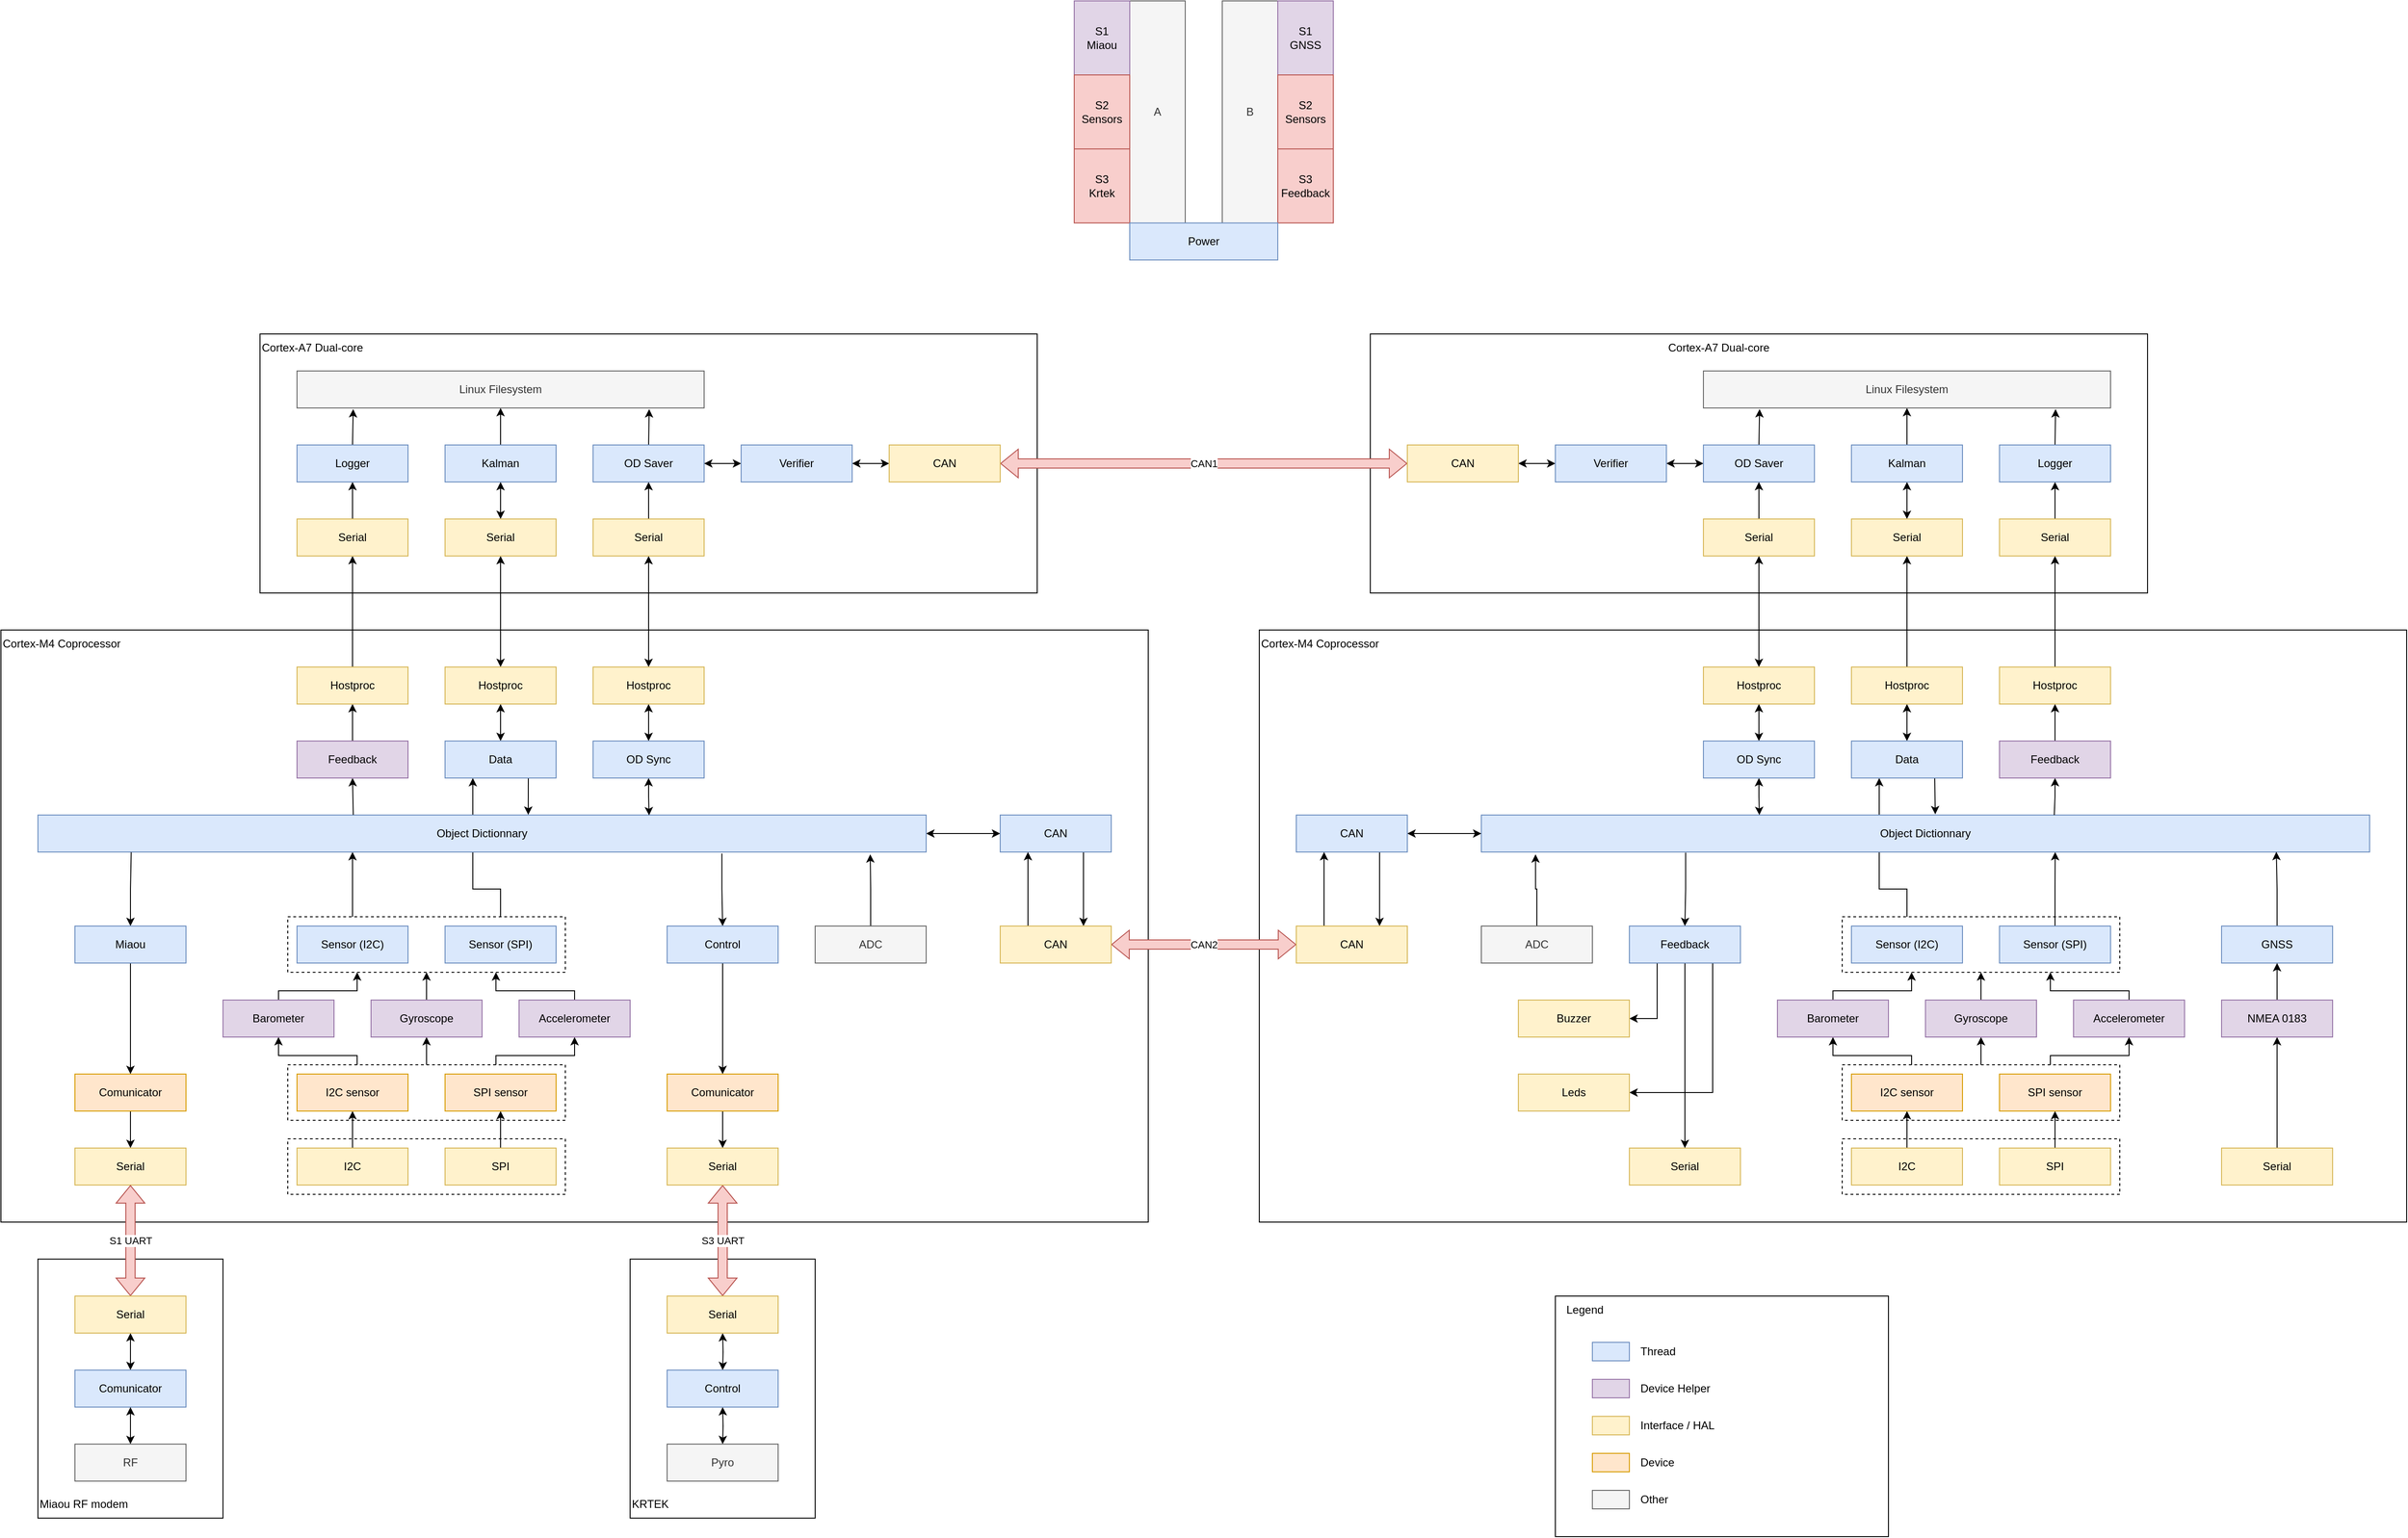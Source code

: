 <mxfile version="20.2.3" type="github">
  <diagram id="oHM9Ts-oEpWvEqwn-NW8" name="Page-1">
    <mxGraphModel dx="2844" dy="2689" grid="1" gridSize="10" guides="1" tooltips="1" connect="1" arrows="1" fold="1" page="1" pageScale="1" pageWidth="1654" pageHeight="1169" math="0" shadow="0">
      <root>
        <mxCell id="0" />
        <mxCell id="1" parent="0" />
        <mxCell id="fYRwV2_t_8ricet78tLy-203" value="" style="rounded=0;whiteSpace=wrap;html=1;fillColor=none;" vertex="1" parent="1">
          <mxGeometry x="1520" y="-320" width="840" height="280" as="geometry" />
        </mxCell>
        <mxCell id="fYRwV2_t_8ricet78tLy-201" value="" style="rounded=0;whiteSpace=wrap;html=1;fillColor=none;" vertex="1" parent="1">
          <mxGeometry x="320" y="-320" width="840" height="280" as="geometry" />
        </mxCell>
        <mxCell id="fYRwV2_t_8ricet78tLy-146" value="" style="rounded=0;whiteSpace=wrap;html=1;fillColor=none;" vertex="1" parent="1">
          <mxGeometry x="1400" width="1240" height="640" as="geometry" />
        </mxCell>
        <mxCell id="fYRwV2_t_8ricet78tLy-215" value="" style="rounded=0;whiteSpace=wrap;html=1;fillColor=none;" vertex="1" parent="1">
          <mxGeometry x="720" y="680" width="200" height="280" as="geometry" />
        </mxCell>
        <mxCell id="fYRwV2_t_8ricet78tLy-209" value="" style="rounded=0;whiteSpace=wrap;html=1;fillColor=none;" vertex="1" parent="1">
          <mxGeometry x="80" y="680" width="200" height="280" as="geometry" />
        </mxCell>
        <mxCell id="fYRwV2_t_8ricet78tLy-210" value="Miaou RF modem" style="text;html=1;strokeColor=none;fillColor=none;align=left;verticalAlign=middle;whiteSpace=wrap;rounded=0;" vertex="1" parent="1">
          <mxGeometry x="80" y="930" width="200" height="30" as="geometry" />
        </mxCell>
        <mxCell id="fYRwV2_t_8ricet78tLy-145" value="" style="rounded=0;whiteSpace=wrap;html=1;fillColor=none;" vertex="1" parent="1">
          <mxGeometry x="40" width="1240" height="640" as="geometry" />
        </mxCell>
        <mxCell id="fYRwV2_t_8ricet78tLy-48" value="" style="edgeStyle=orthogonalEdgeStyle;rounded=0;orthogonalLoop=1;jettySize=auto;html=1;" edge="1" parent="1" source="fYRwV2_t_8ricet78tLy-1">
          <mxGeometry relative="1" as="geometry">
            <mxPoint x="420" y="240" as="targetPoint" />
            <Array as="points">
              <mxPoint x="420" y="240" />
            </Array>
          </mxGeometry>
        </mxCell>
        <mxCell id="fYRwV2_t_8ricet78tLy-47" style="edgeStyle=orthogonalEdgeStyle;rounded=0;orthogonalLoop=1;jettySize=auto;html=1;entryX=0.25;entryY=1;entryDx=0;entryDy=0;exitX=0.5;exitY=0;exitDx=0;exitDy=0;" edge="1" parent="1" source="fYRwV2_t_8ricet78tLy-2" target="fYRwV2_t_8ricet78tLy-43">
          <mxGeometry relative="1" as="geometry">
            <mxPoint x="580" y="270" as="sourcePoint" />
            <Array as="points">
              <mxPoint x="580" y="280" />
              <mxPoint x="550" y="280" />
            </Array>
          </mxGeometry>
        </mxCell>
        <mxCell id="fYRwV2_t_8ricet78tLy-65" style="edgeStyle=orthogonalEdgeStyle;rounded=0;orthogonalLoop=1;jettySize=auto;html=1;exitX=0.25;exitY=0;exitDx=0;exitDy=0;entryX=0.5;entryY=1;entryDx=0;entryDy=0;startArrow=none;startFill=0;endArrow=classic;endFill=1;" edge="1" parent="1" source="fYRwV2_t_8ricet78tLy-12" target="fYRwV2_t_8ricet78tLy-29">
          <mxGeometry relative="1" as="geometry">
            <Array as="points">
              <mxPoint x="425" y="460" />
              <mxPoint x="340" y="460" />
            </Array>
          </mxGeometry>
        </mxCell>
        <mxCell id="fYRwV2_t_8ricet78tLy-66" style="edgeStyle=orthogonalEdgeStyle;rounded=0;orthogonalLoop=1;jettySize=auto;html=1;exitX=0.5;exitY=0;exitDx=0;exitDy=0;entryX=0.5;entryY=1;entryDx=0;entryDy=0;startArrow=none;startFill=0;endArrow=classic;endFill=1;" edge="1" parent="1" source="fYRwV2_t_8ricet78tLy-12" target="fYRwV2_t_8ricet78tLy-30">
          <mxGeometry relative="1" as="geometry" />
        </mxCell>
        <mxCell id="fYRwV2_t_8ricet78tLy-67" style="edgeStyle=orthogonalEdgeStyle;rounded=0;orthogonalLoop=1;jettySize=auto;html=1;exitX=0.75;exitY=0;exitDx=0;exitDy=0;entryX=0.5;entryY=1;entryDx=0;entryDy=0;startArrow=none;startFill=0;endArrow=classic;endFill=1;" edge="1" parent="1" source="fYRwV2_t_8ricet78tLy-12" target="fYRwV2_t_8ricet78tLy-31">
          <mxGeometry relative="1" as="geometry">
            <Array as="points">
              <mxPoint x="575" y="460" />
              <mxPoint x="660" y="460" />
            </Array>
          </mxGeometry>
        </mxCell>
        <mxCell id="fYRwV2_t_8ricet78tLy-12" value="" style="rounded=0;whiteSpace=wrap;html=1;dashed=1;fillColor=none;" vertex="1" parent="1">
          <mxGeometry x="350" y="470" width="300" height="60" as="geometry" />
        </mxCell>
        <mxCell id="fYRwV2_t_8ricet78tLy-13" value="" style="rounded=0;whiteSpace=wrap;html=1;dashed=1;fillColor=none;" vertex="1" parent="1">
          <mxGeometry x="350" y="550" width="300" height="60" as="geometry" />
        </mxCell>
        <mxCell id="fYRwV2_t_8ricet78tLy-11" value="" style="rounded=0;whiteSpace=wrap;html=1;dashed=1;fillColor=default;" vertex="1" parent="1">
          <mxGeometry x="350" y="310" width="300" height="60" as="geometry" />
        </mxCell>
        <mxCell id="fYRwV2_t_8ricet78tLy-1" value="Sensor (I2C)" style="rounded=0;whiteSpace=wrap;html=1;fillColor=#dae8fc;strokeColor=#6c8ebf;" vertex="1" parent="1">
          <mxGeometry x="360" y="320" width="120" height="40" as="geometry" />
        </mxCell>
        <mxCell id="fYRwV2_t_8ricet78tLy-2" value="&lt;div&gt;Sensor (SPI)&lt;/div&gt;" style="rounded=0;whiteSpace=wrap;html=1;fillColor=#dae8fc;strokeColor=#6c8ebf;" vertex="1" parent="1">
          <mxGeometry x="520" y="320" width="120" height="40" as="geometry" />
        </mxCell>
        <mxCell id="fYRwV2_t_8ricet78tLy-62" style="edgeStyle=orthogonalEdgeStyle;rounded=0;orthogonalLoop=1;jettySize=auto;html=1;exitX=0.5;exitY=1;exitDx=0;exitDy=0;entryX=0.5;entryY=0;entryDx=0;entryDy=0;startArrow=none;startFill=0;endArrow=classic;endFill=1;" edge="1" parent="1" source="fYRwV2_t_8ricet78tLy-3" target="fYRwV2_t_8ricet78tLy-26">
          <mxGeometry relative="1" as="geometry" />
        </mxCell>
        <mxCell id="fYRwV2_t_8ricet78tLy-3" value="Comunicator" style="rounded=0;whiteSpace=wrap;html=1;fillColor=#ffe6cc;strokeColor=#d79b00;" vertex="1" parent="1">
          <mxGeometry x="120" y="480" width="120" height="40" as="geometry" />
        </mxCell>
        <mxCell id="fYRwV2_t_8ricet78tLy-77" style="edgeStyle=orthogonalEdgeStyle;rounded=0;orthogonalLoop=1;jettySize=auto;html=1;exitX=1;exitY=0.5;exitDx=0;exitDy=0;entryX=0;entryY=0.5;entryDx=0;entryDy=0;startArrow=classic;startFill=1;endArrow=classic;endFill=1;" edge="1" parent="1" source="fYRwV2_t_8ricet78tLy-4" target="fYRwV2_t_8ricet78tLy-40">
          <mxGeometry relative="1" as="geometry" />
        </mxCell>
        <mxCell id="fYRwV2_t_8ricet78tLy-4" value="Object Dictionnary" style="rounded=0;whiteSpace=wrap;html=1;fillColor=#dae8fc;strokeColor=#6c8ebf;" vertex="1" parent="1">
          <mxGeometry x="80" y="200" width="960" height="40" as="geometry" />
        </mxCell>
        <mxCell id="fYRwV2_t_8ricet78tLy-63" style="edgeStyle=orthogonalEdgeStyle;rounded=0;orthogonalLoop=1;jettySize=auto;html=1;exitX=0.5;exitY=0;exitDx=0;exitDy=0;entryX=0.5;entryY=1;entryDx=0;entryDy=0;startArrow=none;startFill=0;endArrow=classic;endFill=1;" edge="1" parent="1" source="fYRwV2_t_8ricet78tLy-7" target="fYRwV2_t_8ricet78tLy-8">
          <mxGeometry relative="1" as="geometry" />
        </mxCell>
        <mxCell id="fYRwV2_t_8ricet78tLy-7" value="I2C" style="rounded=0;whiteSpace=wrap;html=1;fillColor=#fff2cc;strokeColor=#d6b656;" vertex="1" parent="1">
          <mxGeometry x="360" y="560" width="120" height="40" as="geometry" />
        </mxCell>
        <mxCell id="fYRwV2_t_8ricet78tLy-8" value="I2C sensor" style="rounded=0;whiteSpace=wrap;html=1;fillColor=#ffe6cc;strokeColor=#d79b00;" vertex="1" parent="1">
          <mxGeometry x="360" y="480" width="120" height="40" as="geometry" />
        </mxCell>
        <mxCell id="fYRwV2_t_8ricet78tLy-64" style="edgeStyle=orthogonalEdgeStyle;rounded=0;orthogonalLoop=1;jettySize=auto;html=1;exitX=0.5;exitY=0;exitDx=0;exitDy=0;entryX=0.5;entryY=1;entryDx=0;entryDy=0;startArrow=none;startFill=0;endArrow=classic;endFill=1;" edge="1" parent="1" source="fYRwV2_t_8ricet78tLy-9" target="fYRwV2_t_8ricet78tLy-10">
          <mxGeometry relative="1" as="geometry" />
        </mxCell>
        <mxCell id="fYRwV2_t_8ricet78tLy-9" value="SPI" style="rounded=0;whiteSpace=wrap;html=1;fillColor=#fff2cc;strokeColor=#d6b656;" vertex="1" parent="1">
          <mxGeometry x="520" y="560" width="120" height="40" as="geometry" />
        </mxCell>
        <mxCell id="fYRwV2_t_8ricet78tLy-10" value="SPI sensor" style="rounded=0;whiteSpace=wrap;html=1;fillColor=#ffe6cc;strokeColor=#d79b00;" vertex="1" parent="1">
          <mxGeometry x="520" y="480" width="120" height="40" as="geometry" />
        </mxCell>
        <mxCell id="fYRwV2_t_8ricet78tLy-14" value="A" style="rounded=0;whiteSpace=wrap;html=1;fillColor=#f5f5f5;fontColor=#333333;strokeColor=#666666;" vertex="1" parent="1">
          <mxGeometry x="1260" y="-680" width="60" height="240" as="geometry" />
        </mxCell>
        <mxCell id="fYRwV2_t_8ricet78tLy-15" value="B" style="rounded=0;whiteSpace=wrap;html=1;fillColor=#f5f5f5;fontColor=#333333;strokeColor=#666666;" vertex="1" parent="1">
          <mxGeometry x="1360" y="-680" width="60" height="240" as="geometry" />
        </mxCell>
        <mxCell id="fYRwV2_t_8ricet78tLy-16" value="S1&lt;br&gt;Miaou" style="rounded=0;whiteSpace=wrap;html=1;fillColor=#e1d5e7;strokeColor=#9673a6;" vertex="1" parent="1">
          <mxGeometry x="1200" y="-680" width="60" height="80" as="geometry" />
        </mxCell>
        <mxCell id="fYRwV2_t_8ricet78tLy-17" value="S2&lt;br&gt;Sensors" style="rounded=0;whiteSpace=wrap;html=1;fillColor=#f8cecc;strokeColor=#b85450;" vertex="1" parent="1">
          <mxGeometry x="1200" y="-600" width="60" height="80" as="geometry" />
        </mxCell>
        <mxCell id="fYRwV2_t_8ricet78tLy-18" value="S1&lt;br&gt;GNSS" style="rounded=0;whiteSpace=wrap;html=1;fillColor=#e1d5e7;strokeColor=#9673a6;" vertex="1" parent="1">
          <mxGeometry x="1420" y="-680" width="60" height="80" as="geometry" />
        </mxCell>
        <mxCell id="fYRwV2_t_8ricet78tLy-19" value="S2&lt;br&gt;Sensors" style="rounded=0;whiteSpace=wrap;html=1;fillColor=#f8cecc;strokeColor=#b85450;" vertex="1" parent="1">
          <mxGeometry x="1420" y="-600" width="60" height="80" as="geometry" />
        </mxCell>
        <mxCell id="fYRwV2_t_8ricet78tLy-20" value="S3&lt;br&gt;Krtek" style="rounded=0;whiteSpace=wrap;html=1;fillColor=#f8cecc;strokeColor=#b85450;" vertex="1" parent="1">
          <mxGeometry x="1200" y="-520" width="60" height="80" as="geometry" />
        </mxCell>
        <mxCell id="fYRwV2_t_8ricet78tLy-21" value="S3&lt;br&gt;Feedback" style="rounded=0;whiteSpace=wrap;html=1;fillColor=#f8cecc;strokeColor=#b85450;" vertex="1" parent="1">
          <mxGeometry x="1420" y="-520" width="60" height="80" as="geometry" />
        </mxCell>
        <mxCell id="fYRwV2_t_8ricet78tLy-22" value="Power" style="rounded=0;whiteSpace=wrap;html=1;fillColor=#dae8fc;strokeColor=#6c8ebf;" vertex="1" parent="1">
          <mxGeometry x="1260" y="-440" width="160" height="40" as="geometry" />
        </mxCell>
        <mxCell id="fYRwV2_t_8ricet78tLy-72" style="edgeStyle=orthogonalEdgeStyle;rounded=0;orthogonalLoop=1;jettySize=auto;html=1;exitX=0.5;exitY=1;exitDx=0;exitDy=0;entryX=0.5;entryY=0;entryDx=0;entryDy=0;startArrow=none;startFill=0;endArrow=classic;endFill=1;" edge="1" parent="1" source="fYRwV2_t_8ricet78tLy-25" target="fYRwV2_t_8ricet78tLy-27">
          <mxGeometry relative="1" as="geometry" />
        </mxCell>
        <mxCell id="fYRwV2_t_8ricet78tLy-25" value="Comunicator" style="rounded=0;whiteSpace=wrap;html=1;fillColor=#ffe6cc;strokeColor=#d79b00;" vertex="1" parent="1">
          <mxGeometry x="760" y="480" width="120" height="40" as="geometry" />
        </mxCell>
        <mxCell id="fYRwV2_t_8ricet78tLy-26" value="Serial" style="rounded=0;whiteSpace=wrap;html=1;fillColor=#fff2cc;strokeColor=#d6b656;" vertex="1" parent="1">
          <mxGeometry x="120" y="560" width="120" height="40" as="geometry" />
        </mxCell>
        <mxCell id="fYRwV2_t_8ricet78tLy-225" value="S3 UART" style="edgeStyle=orthogonalEdgeStyle;rounded=0;orthogonalLoop=1;jettySize=auto;html=1;exitX=0.5;exitY=1;exitDx=0;exitDy=0;entryX=0.5;entryY=0;entryDx=0;entryDy=0;startArrow=classic;startFill=1;endArrow=classic;endFill=1;shape=flexArrow;fillColor=#f8cecc;strokeColor=#b85450;" edge="1" parent="1" source="fYRwV2_t_8ricet78tLy-27" target="fYRwV2_t_8ricet78tLy-222">
          <mxGeometry relative="1" as="geometry" />
        </mxCell>
        <mxCell id="fYRwV2_t_8ricet78tLy-27" value="Serial" style="rounded=0;whiteSpace=wrap;html=1;fillColor=#fff2cc;strokeColor=#d6b656;" vertex="1" parent="1">
          <mxGeometry x="760" y="560" width="120" height="40" as="geometry" />
        </mxCell>
        <mxCell id="fYRwV2_t_8ricet78tLy-60" style="edgeStyle=orthogonalEdgeStyle;rounded=0;orthogonalLoop=1;jettySize=auto;html=1;exitX=0.5;exitY=0;exitDx=0;exitDy=0;entryX=0.105;entryY=1.008;entryDx=0;entryDy=0;entryPerimeter=0;startArrow=classic;startFill=1;endArrow=none;endFill=0;" edge="1" parent="1" source="fYRwV2_t_8ricet78tLy-28" target="fYRwV2_t_8ricet78tLy-4">
          <mxGeometry relative="1" as="geometry" />
        </mxCell>
        <mxCell id="fYRwV2_t_8ricet78tLy-61" style="edgeStyle=orthogonalEdgeStyle;rounded=0;orthogonalLoop=1;jettySize=auto;html=1;exitX=0.5;exitY=1;exitDx=0;exitDy=0;entryX=0.5;entryY=0;entryDx=0;entryDy=0;startArrow=none;startFill=0;endArrow=classic;endFill=1;" edge="1" parent="1" source="fYRwV2_t_8ricet78tLy-28" target="fYRwV2_t_8ricet78tLy-3">
          <mxGeometry relative="1" as="geometry" />
        </mxCell>
        <mxCell id="fYRwV2_t_8ricet78tLy-28" value="Miaou" style="rounded=0;whiteSpace=wrap;html=1;fillColor=#dae8fc;strokeColor=#6c8ebf;" vertex="1" parent="1">
          <mxGeometry x="120" y="320" width="120" height="40" as="geometry" />
        </mxCell>
        <mxCell id="fYRwV2_t_8ricet78tLy-68" style="edgeStyle=orthogonalEdgeStyle;rounded=0;orthogonalLoop=1;jettySize=auto;html=1;exitX=0.5;exitY=0;exitDx=0;exitDy=0;entryX=0.25;entryY=1;entryDx=0;entryDy=0;startArrow=none;startFill=0;endArrow=classic;endFill=1;" edge="1" parent="1" source="fYRwV2_t_8ricet78tLy-29" target="fYRwV2_t_8ricet78tLy-11">
          <mxGeometry relative="1" as="geometry">
            <Array as="points">
              <mxPoint x="340" y="390" />
              <mxPoint x="425" y="390" />
            </Array>
          </mxGeometry>
        </mxCell>
        <mxCell id="fYRwV2_t_8ricet78tLy-29" value="Barometer" style="rounded=0;whiteSpace=wrap;html=1;fillColor=#e1d5e7;strokeColor=#9673a6;" vertex="1" parent="1">
          <mxGeometry x="280" y="400" width="120" height="40" as="geometry" />
        </mxCell>
        <mxCell id="fYRwV2_t_8ricet78tLy-70" style="edgeStyle=orthogonalEdgeStyle;rounded=0;orthogonalLoop=1;jettySize=auto;html=1;exitX=0.5;exitY=0;exitDx=0;exitDy=0;entryX=0.5;entryY=1;entryDx=0;entryDy=0;startArrow=none;startFill=0;endArrow=classic;endFill=1;" edge="1" parent="1" source="fYRwV2_t_8ricet78tLy-30" target="fYRwV2_t_8ricet78tLy-11">
          <mxGeometry relative="1" as="geometry" />
        </mxCell>
        <mxCell id="fYRwV2_t_8ricet78tLy-30" value="Gyroscope" style="rounded=0;whiteSpace=wrap;html=1;fillColor=#e1d5e7;strokeColor=#9673a6;" vertex="1" parent="1">
          <mxGeometry x="440" y="400" width="120" height="40" as="geometry" />
        </mxCell>
        <mxCell id="fYRwV2_t_8ricet78tLy-69" style="edgeStyle=orthogonalEdgeStyle;rounded=0;orthogonalLoop=1;jettySize=auto;html=1;exitX=0.5;exitY=0;exitDx=0;exitDy=0;entryX=0.75;entryY=1;entryDx=0;entryDy=0;startArrow=none;startFill=0;endArrow=classic;endFill=1;" edge="1" parent="1" source="fYRwV2_t_8ricet78tLy-31" target="fYRwV2_t_8ricet78tLy-11">
          <mxGeometry relative="1" as="geometry">
            <Array as="points">
              <mxPoint x="660" y="390" />
              <mxPoint x="575" y="390" />
            </Array>
          </mxGeometry>
        </mxCell>
        <mxCell id="fYRwV2_t_8ricet78tLy-31" value="Accelerometer" style="rounded=0;whiteSpace=wrap;html=1;fillColor=#e1d5e7;strokeColor=#9673a6;" vertex="1" parent="1">
          <mxGeometry x="600" y="400" width="120" height="40" as="geometry" />
        </mxCell>
        <mxCell id="fYRwV2_t_8ricet78tLy-143" style="edgeStyle=orthogonalEdgeStyle;rounded=0;orthogonalLoop=1;jettySize=auto;html=1;exitX=0.5;exitY=0;exitDx=0;exitDy=0;entryX=0.937;entryY=1.062;entryDx=0;entryDy=0;entryPerimeter=0;startArrow=none;startFill=0;endArrow=classic;endFill=1;" edge="1" parent="1" source="fYRwV2_t_8ricet78tLy-38" target="fYRwV2_t_8ricet78tLy-4">
          <mxGeometry relative="1" as="geometry" />
        </mxCell>
        <mxCell id="fYRwV2_t_8ricet78tLy-38" value="ADC" style="rounded=0;whiteSpace=wrap;html=1;fillColor=#f5f5f5;strokeColor=#666666;fontColor=#333333;" vertex="1" parent="1">
          <mxGeometry x="920" y="320" width="120" height="40" as="geometry" />
        </mxCell>
        <mxCell id="fYRwV2_t_8ricet78tLy-73" style="edgeStyle=orthogonalEdgeStyle;rounded=0;orthogonalLoop=1;jettySize=auto;html=1;exitX=0.5;exitY=1;exitDx=0;exitDy=0;startArrow=none;startFill=0;endArrow=classic;endFill=1;entryX=0.5;entryY=0;entryDx=0;entryDy=0;" edge="1" parent="1" source="fYRwV2_t_8ricet78tLy-39" target="fYRwV2_t_8ricet78tLy-25">
          <mxGeometry relative="1" as="geometry">
            <mxPoint x="820.667" y="420" as="targetPoint" />
          </mxGeometry>
        </mxCell>
        <mxCell id="fYRwV2_t_8ricet78tLy-74" style="edgeStyle=orthogonalEdgeStyle;rounded=0;orthogonalLoop=1;jettySize=auto;html=1;exitX=0.77;exitY=1.042;exitDx=0;exitDy=0;entryX=0.5;entryY=0;entryDx=0;entryDy=0;startArrow=none;startFill=0;endArrow=classic;endFill=1;exitPerimeter=0;" edge="1" parent="1" source="fYRwV2_t_8ricet78tLy-4" target="fYRwV2_t_8ricet78tLy-39">
          <mxGeometry relative="1" as="geometry" />
        </mxCell>
        <mxCell id="fYRwV2_t_8ricet78tLy-39" value="Control" style="rounded=0;whiteSpace=wrap;html=1;fillColor=#dae8fc;strokeColor=#6c8ebf;" vertex="1" parent="1">
          <mxGeometry x="760" y="320" width="120" height="40" as="geometry" />
        </mxCell>
        <mxCell id="fYRwV2_t_8ricet78tLy-76" style="edgeStyle=orthogonalEdgeStyle;rounded=0;orthogonalLoop=1;jettySize=auto;html=1;exitX=0.75;exitY=1;exitDx=0;exitDy=0;entryX=0.75;entryY=0;entryDx=0;entryDy=0;startArrow=none;startFill=0;endArrow=classic;endFill=1;" edge="1" parent="1" source="fYRwV2_t_8ricet78tLy-40" target="fYRwV2_t_8ricet78tLy-41">
          <mxGeometry relative="1" as="geometry" />
        </mxCell>
        <mxCell id="fYRwV2_t_8ricet78tLy-40" value="CAN" style="rounded=0;whiteSpace=wrap;html=1;fillColor=#dae8fc;strokeColor=#6c8ebf;" vertex="1" parent="1">
          <mxGeometry x="1120" y="200" width="120" height="40" as="geometry" />
        </mxCell>
        <mxCell id="fYRwV2_t_8ricet78tLy-75" style="edgeStyle=orthogonalEdgeStyle;rounded=0;orthogonalLoop=1;jettySize=auto;html=1;exitX=0.25;exitY=0;exitDx=0;exitDy=0;entryX=0.25;entryY=1;entryDx=0;entryDy=0;startArrow=none;startFill=0;endArrow=classic;endFill=1;" edge="1" parent="1" source="fYRwV2_t_8ricet78tLy-41" target="fYRwV2_t_8ricet78tLy-40">
          <mxGeometry relative="1" as="geometry" />
        </mxCell>
        <mxCell id="fYRwV2_t_8ricet78tLy-150" value="CAN2" style="edgeStyle=orthogonalEdgeStyle;rounded=0;orthogonalLoop=1;jettySize=auto;html=1;exitX=1;exitY=0.5;exitDx=0;exitDy=0;entryX=0;entryY=0.5;entryDx=0;entryDy=0;startArrow=classic;startFill=1;endArrow=classic;endFill=1;shape=flexArrow;fillColor=#f8cecc;strokeColor=#b85450;" edge="1" parent="1" source="fYRwV2_t_8ricet78tLy-41" target="fYRwV2_t_8ricet78tLy-118">
          <mxGeometry relative="1" as="geometry" />
        </mxCell>
        <mxCell id="fYRwV2_t_8ricet78tLy-41" value="CAN" style="rounded=0;whiteSpace=wrap;html=1;fillColor=#fff2cc;strokeColor=#d6b656;" vertex="1" parent="1">
          <mxGeometry x="1120" y="320" width="120" height="40" as="geometry" />
        </mxCell>
        <mxCell id="fYRwV2_t_8ricet78tLy-53" style="edgeStyle=orthogonalEdgeStyle;rounded=0;orthogonalLoop=1;jettySize=auto;html=1;exitX=0.5;exitY=0;exitDx=0;exitDy=0;entryX=0.5;entryY=1;entryDx=0;entryDy=0;startArrow=none;startFill=0;" edge="1" parent="1" source="fYRwV2_t_8ricet78tLy-42" target="fYRwV2_t_8ricet78tLy-51">
          <mxGeometry relative="1" as="geometry" />
        </mxCell>
        <mxCell id="fYRwV2_t_8ricet78tLy-55" style="edgeStyle=orthogonalEdgeStyle;rounded=0;orthogonalLoop=1;jettySize=auto;html=1;exitX=0.5;exitY=1;exitDx=0;exitDy=0;entryX=0.355;entryY=-0.007;entryDx=0;entryDy=0;entryPerimeter=0;startArrow=classic;startFill=1;endArrow=none;endFill=0;" edge="1" parent="1" source="fYRwV2_t_8ricet78tLy-42" target="fYRwV2_t_8ricet78tLy-4">
          <mxGeometry relative="1" as="geometry" />
        </mxCell>
        <mxCell id="fYRwV2_t_8ricet78tLy-42" value="Feedback" style="rounded=0;whiteSpace=wrap;html=1;fillColor=#e1d5e7;strokeColor=#9673a6;" vertex="1" parent="1">
          <mxGeometry x="360" y="120" width="120" height="40" as="geometry" />
        </mxCell>
        <mxCell id="fYRwV2_t_8ricet78tLy-49" style="edgeStyle=orthogonalEdgeStyle;rounded=0;orthogonalLoop=1;jettySize=auto;html=1;exitX=0.5;exitY=0;exitDx=0;exitDy=0;entryX=0.5;entryY=1;entryDx=0;entryDy=0;startArrow=classic;startFill=1;" edge="1" parent="1" source="fYRwV2_t_8ricet78tLy-43" target="fYRwV2_t_8ricet78tLy-44">
          <mxGeometry relative="1" as="geometry" />
        </mxCell>
        <mxCell id="fYRwV2_t_8ricet78tLy-54" style="edgeStyle=orthogonalEdgeStyle;rounded=0;orthogonalLoop=1;jettySize=auto;html=1;exitX=0.75;exitY=1;exitDx=0;exitDy=0;entryX=0.552;entryY=-0.007;entryDx=0;entryDy=0;entryPerimeter=0;startArrow=none;startFill=0;" edge="1" parent="1" source="fYRwV2_t_8ricet78tLy-43" target="fYRwV2_t_8ricet78tLy-4">
          <mxGeometry relative="1" as="geometry" />
        </mxCell>
        <mxCell id="fYRwV2_t_8ricet78tLy-43" value="Data" style="rounded=0;whiteSpace=wrap;html=1;fillColor=#dae8fc;strokeColor=#6c8ebf;" vertex="1" parent="1">
          <mxGeometry x="520" y="120" width="120" height="40" as="geometry" />
        </mxCell>
        <mxCell id="fYRwV2_t_8ricet78tLy-153" style="edgeStyle=orthogonalEdgeStyle;rounded=0;orthogonalLoop=1;jettySize=auto;html=1;exitX=0.5;exitY=0;exitDx=0;exitDy=0;entryX=0.5;entryY=1;entryDx=0;entryDy=0;startArrow=classic;startFill=1;endArrow=classic;endFill=1;" edge="1" parent="1" source="fYRwV2_t_8ricet78tLy-44" target="fYRwV2_t_8ricet78tLy-152">
          <mxGeometry relative="1" as="geometry" />
        </mxCell>
        <mxCell id="fYRwV2_t_8ricet78tLy-44" value="Hostproc" style="rounded=0;whiteSpace=wrap;html=1;fillColor=#fff2cc;strokeColor=#d6b656;" vertex="1" parent="1">
          <mxGeometry x="520" y="40" width="120" height="40" as="geometry" />
        </mxCell>
        <mxCell id="fYRwV2_t_8ricet78tLy-57" style="edgeStyle=orthogonalEdgeStyle;rounded=0;orthogonalLoop=1;jettySize=auto;html=1;exitX=0.5;exitY=1;exitDx=0;exitDy=0;entryX=0.688;entryY=0.008;entryDx=0;entryDy=0;entryPerimeter=0;startArrow=classic;startFill=1;endArrow=classic;endFill=1;" edge="1" parent="1" source="fYRwV2_t_8ricet78tLy-45" target="fYRwV2_t_8ricet78tLy-4">
          <mxGeometry relative="1" as="geometry" />
        </mxCell>
        <mxCell id="fYRwV2_t_8ricet78tLy-58" style="edgeStyle=orthogonalEdgeStyle;rounded=0;orthogonalLoop=1;jettySize=auto;html=1;exitX=0.5;exitY=0;exitDx=0;exitDy=0;entryX=0.5;entryY=1;entryDx=0;entryDy=0;startArrow=classic;startFill=1;endArrow=classic;endFill=1;" edge="1" parent="1" source="fYRwV2_t_8ricet78tLy-45" target="fYRwV2_t_8ricet78tLy-50">
          <mxGeometry relative="1" as="geometry" />
        </mxCell>
        <mxCell id="fYRwV2_t_8ricet78tLy-45" value="OD Sync" style="rounded=0;whiteSpace=wrap;html=1;fillColor=#dae8fc;strokeColor=#6c8ebf;" vertex="1" parent="1">
          <mxGeometry x="680" y="120" width="120" height="40" as="geometry" />
        </mxCell>
        <mxCell id="fYRwV2_t_8ricet78tLy-158" style="edgeStyle=orthogonalEdgeStyle;rounded=0;orthogonalLoop=1;jettySize=auto;html=1;exitX=0.5;exitY=0;exitDx=0;exitDy=0;entryX=0.5;entryY=1;entryDx=0;entryDy=0;startArrow=classic;startFill=1;endArrow=classic;endFill=1;" edge="1" parent="1" source="fYRwV2_t_8ricet78tLy-50" target="fYRwV2_t_8ricet78tLy-156">
          <mxGeometry relative="1" as="geometry" />
        </mxCell>
        <mxCell id="fYRwV2_t_8ricet78tLy-50" value="Hostproc" style="rounded=0;whiteSpace=wrap;html=1;fillColor=#fff2cc;strokeColor=#d6b656;" vertex="1" parent="1">
          <mxGeometry x="680" y="40" width="120" height="40" as="geometry" />
        </mxCell>
        <mxCell id="fYRwV2_t_8ricet78tLy-155" style="edgeStyle=orthogonalEdgeStyle;rounded=0;orthogonalLoop=1;jettySize=auto;html=1;exitX=0.5;exitY=0;exitDx=0;exitDy=0;entryX=0.5;entryY=1;entryDx=0;entryDy=0;startArrow=none;startFill=0;endArrow=classic;endFill=1;" edge="1" parent="1" source="fYRwV2_t_8ricet78tLy-51" target="fYRwV2_t_8ricet78tLy-154">
          <mxGeometry relative="1" as="geometry" />
        </mxCell>
        <mxCell id="fYRwV2_t_8ricet78tLy-51" value="Hostproc" style="rounded=0;whiteSpace=wrap;html=1;fillColor=#fff2cc;strokeColor=#d6b656;" vertex="1" parent="1">
          <mxGeometry x="360" y="40" width="120" height="40" as="geometry" />
        </mxCell>
        <mxCell id="fYRwV2_t_8ricet78tLy-79" style="edgeStyle=orthogonalEdgeStyle;rounded=0;orthogonalLoop=1;jettySize=auto;html=1;entryX=0.25;entryY=1;entryDx=0;entryDy=0;exitX=0.5;exitY=0;exitDx=0;exitDy=0;" edge="1" parent="1" source="fYRwV2_t_8ricet78tLy-86" target="fYRwV2_t_8ricet78tLy-124">
          <mxGeometry relative="1" as="geometry">
            <mxPoint x="2305" y="270" as="sourcePoint" />
            <Array as="points">
              <mxPoint x="2100" y="280" />
              <mxPoint x="2070" y="280" />
            </Array>
          </mxGeometry>
        </mxCell>
        <mxCell id="fYRwV2_t_8ricet78tLy-80" style="edgeStyle=orthogonalEdgeStyle;rounded=0;orthogonalLoop=1;jettySize=auto;html=1;exitX=0.25;exitY=0;exitDx=0;exitDy=0;entryX=0.5;entryY=1;entryDx=0;entryDy=0;startArrow=none;startFill=0;endArrow=classic;endFill=1;" edge="1" parent="1" source="fYRwV2_t_8ricet78tLy-83" target="fYRwV2_t_8ricet78tLy-106">
          <mxGeometry relative="1" as="geometry">
            <Array as="points">
              <mxPoint x="2105" y="460" />
              <mxPoint x="2020" y="460" />
            </Array>
          </mxGeometry>
        </mxCell>
        <mxCell id="fYRwV2_t_8ricet78tLy-81" style="edgeStyle=orthogonalEdgeStyle;rounded=0;orthogonalLoop=1;jettySize=auto;html=1;exitX=0.5;exitY=0;exitDx=0;exitDy=0;entryX=0.5;entryY=1;entryDx=0;entryDy=0;startArrow=none;startFill=0;endArrow=classic;endFill=1;" edge="1" parent="1" source="fYRwV2_t_8ricet78tLy-83" target="fYRwV2_t_8ricet78tLy-108">
          <mxGeometry relative="1" as="geometry" />
        </mxCell>
        <mxCell id="fYRwV2_t_8ricet78tLy-82" style="edgeStyle=orthogonalEdgeStyle;rounded=0;orthogonalLoop=1;jettySize=auto;html=1;exitX=0.75;exitY=0;exitDx=0;exitDy=0;entryX=0.5;entryY=1;entryDx=0;entryDy=0;startArrow=none;startFill=0;endArrow=classic;endFill=1;" edge="1" parent="1" source="fYRwV2_t_8ricet78tLy-83" target="fYRwV2_t_8ricet78tLy-110">
          <mxGeometry relative="1" as="geometry">
            <Array as="points">
              <mxPoint x="2255" y="460" />
              <mxPoint x="2340" y="460" />
            </Array>
          </mxGeometry>
        </mxCell>
        <mxCell id="fYRwV2_t_8ricet78tLy-83" value="" style="rounded=0;whiteSpace=wrap;html=1;dashed=1;fillColor=none;" vertex="1" parent="1">
          <mxGeometry x="2030" y="470" width="300" height="60" as="geometry" />
        </mxCell>
        <mxCell id="fYRwV2_t_8ricet78tLy-84" value="" style="rounded=0;whiteSpace=wrap;html=1;dashed=1;fillColor=none;" vertex="1" parent="1">
          <mxGeometry x="2030" y="550" width="300" height="60" as="geometry" />
        </mxCell>
        <mxCell id="fYRwV2_t_8ricet78tLy-85" value="" style="rounded=0;whiteSpace=wrap;html=1;dashed=1;fillColor=default;" vertex="1" parent="1">
          <mxGeometry x="2030" y="310" width="300" height="60" as="geometry" />
        </mxCell>
        <mxCell id="fYRwV2_t_8ricet78tLy-86" value="Sensor (I2C)" style="rounded=0;whiteSpace=wrap;html=1;fillColor=#dae8fc;strokeColor=#6c8ebf;" vertex="1" parent="1">
          <mxGeometry x="2040" y="320" width="120" height="40" as="geometry" />
        </mxCell>
        <mxCell id="fYRwV2_t_8ricet78tLy-243" style="edgeStyle=orthogonalEdgeStyle;rounded=0;orthogonalLoop=1;jettySize=auto;html=1;exitX=0.5;exitY=0;exitDx=0;exitDy=0;entryX=0.646;entryY=1;entryDx=0;entryDy=0;entryPerimeter=0;startArrow=none;startFill=0;endArrow=classic;endFill=1;" edge="1" parent="1" source="fYRwV2_t_8ricet78tLy-87" target="fYRwV2_t_8ricet78tLy-91">
          <mxGeometry relative="1" as="geometry" />
        </mxCell>
        <mxCell id="fYRwV2_t_8ricet78tLy-87" value="&lt;div&gt;Sensor (SPI)&lt;/div&gt;" style="rounded=0;whiteSpace=wrap;html=1;fillColor=#dae8fc;strokeColor=#6c8ebf;" vertex="1" parent="1">
          <mxGeometry x="2200" y="320" width="120" height="40" as="geometry" />
        </mxCell>
        <mxCell id="fYRwV2_t_8ricet78tLy-230" style="edgeStyle=orthogonalEdgeStyle;rounded=0;orthogonalLoop=1;jettySize=auto;html=1;exitX=0.23;exitY=1.019;exitDx=0;exitDy=0;startArrow=none;startFill=0;endArrow=classic;endFill=1;exitPerimeter=0;" edge="1" parent="1" source="fYRwV2_t_8ricet78tLy-91" target="fYRwV2_t_8ricet78tLy-114">
          <mxGeometry relative="1" as="geometry" />
        </mxCell>
        <mxCell id="fYRwV2_t_8ricet78tLy-91" value="Object Dictionnary" style="rounded=0;whiteSpace=wrap;html=1;fillColor=#dae8fc;strokeColor=#6c8ebf;" vertex="1" parent="1">
          <mxGeometry x="1640" y="200" width="960" height="40" as="geometry" />
        </mxCell>
        <mxCell id="fYRwV2_t_8ricet78tLy-92" style="edgeStyle=orthogonalEdgeStyle;rounded=0;orthogonalLoop=1;jettySize=auto;html=1;exitX=0.5;exitY=0;exitDx=0;exitDy=0;entryX=0.5;entryY=1;entryDx=0;entryDy=0;startArrow=none;startFill=0;endArrow=classic;endFill=1;" edge="1" parent="1" source="fYRwV2_t_8ricet78tLy-93" target="fYRwV2_t_8ricet78tLy-94">
          <mxGeometry relative="1" as="geometry" />
        </mxCell>
        <mxCell id="fYRwV2_t_8ricet78tLy-93" value="I2C" style="rounded=0;whiteSpace=wrap;html=1;fillColor=#fff2cc;strokeColor=#d6b656;" vertex="1" parent="1">
          <mxGeometry x="2040" y="560" width="120" height="40" as="geometry" />
        </mxCell>
        <mxCell id="fYRwV2_t_8ricet78tLy-94" value="I2C sensor" style="rounded=0;whiteSpace=wrap;html=1;fillColor=#ffe6cc;strokeColor=#d79b00;" vertex="1" parent="1">
          <mxGeometry x="2040" y="480" width="120" height="40" as="geometry" />
        </mxCell>
        <mxCell id="fYRwV2_t_8ricet78tLy-95" style="edgeStyle=orthogonalEdgeStyle;rounded=0;orthogonalLoop=1;jettySize=auto;html=1;exitX=0.5;exitY=0;exitDx=0;exitDy=0;entryX=0.5;entryY=1;entryDx=0;entryDy=0;startArrow=none;startFill=0;endArrow=classic;endFill=1;" edge="1" parent="1" source="fYRwV2_t_8ricet78tLy-96" target="fYRwV2_t_8ricet78tLy-97">
          <mxGeometry relative="1" as="geometry" />
        </mxCell>
        <mxCell id="fYRwV2_t_8ricet78tLy-96" value="SPI" style="rounded=0;whiteSpace=wrap;html=1;fillColor=#fff2cc;strokeColor=#d6b656;" vertex="1" parent="1">
          <mxGeometry x="2200" y="560" width="120" height="40" as="geometry" />
        </mxCell>
        <mxCell id="fYRwV2_t_8ricet78tLy-97" value="SPI sensor" style="rounded=0;whiteSpace=wrap;html=1;fillColor=#ffe6cc;strokeColor=#d79b00;" vertex="1" parent="1">
          <mxGeometry x="2200" y="480" width="120" height="40" as="geometry" />
        </mxCell>
        <mxCell id="fYRwV2_t_8ricet78tLy-135" style="edgeStyle=orthogonalEdgeStyle;rounded=0;orthogonalLoop=1;jettySize=auto;html=1;exitX=0.5;exitY=0;exitDx=0;exitDy=0;entryX=0.5;entryY=1;entryDx=0;entryDy=0;startArrow=none;startFill=0;endArrow=classic;endFill=1;" edge="1" parent="1" source="fYRwV2_t_8ricet78tLy-100" target="fYRwV2_t_8ricet78tLy-134">
          <mxGeometry relative="1" as="geometry" />
        </mxCell>
        <mxCell id="fYRwV2_t_8ricet78tLy-100" value="Serial" style="rounded=0;whiteSpace=wrap;html=1;fillColor=#fff2cc;strokeColor=#d6b656;" vertex="1" parent="1">
          <mxGeometry x="2440" y="560" width="120" height="40" as="geometry" />
        </mxCell>
        <mxCell id="fYRwV2_t_8ricet78tLy-101" value="Serial" style="rounded=0;whiteSpace=wrap;html=1;fillColor=#fff2cc;strokeColor=#d6b656;" vertex="1" parent="1">
          <mxGeometry x="1800" y="560" width="120" height="40" as="geometry" />
        </mxCell>
        <mxCell id="fYRwV2_t_8ricet78tLy-229" style="edgeStyle=orthogonalEdgeStyle;rounded=0;orthogonalLoop=1;jettySize=auto;html=1;exitX=0.5;exitY=0;exitDx=0;exitDy=0;entryX=0.895;entryY=0.995;entryDx=0;entryDy=0;entryPerimeter=0;startArrow=none;startFill=0;endArrow=classic;endFill=1;" edge="1" parent="1" source="fYRwV2_t_8ricet78tLy-104" target="fYRwV2_t_8ricet78tLy-91">
          <mxGeometry relative="1" as="geometry" />
        </mxCell>
        <mxCell id="fYRwV2_t_8ricet78tLy-104" value="GNSS" style="rounded=0;whiteSpace=wrap;html=1;fillColor=#dae8fc;strokeColor=#6c8ebf;" vertex="1" parent="1">
          <mxGeometry x="2440" y="320" width="120" height="40" as="geometry" />
        </mxCell>
        <mxCell id="fYRwV2_t_8ricet78tLy-105" style="edgeStyle=orthogonalEdgeStyle;rounded=0;orthogonalLoop=1;jettySize=auto;html=1;exitX=0.5;exitY=0;exitDx=0;exitDy=0;entryX=0.25;entryY=1;entryDx=0;entryDy=0;startArrow=none;startFill=0;endArrow=classic;endFill=1;" edge="1" parent="1" source="fYRwV2_t_8ricet78tLy-106" target="fYRwV2_t_8ricet78tLy-85">
          <mxGeometry relative="1" as="geometry">
            <Array as="points">
              <mxPoint x="2020" y="390" />
              <mxPoint x="2105" y="390" />
            </Array>
          </mxGeometry>
        </mxCell>
        <mxCell id="fYRwV2_t_8ricet78tLy-106" value="Barometer" style="rounded=0;whiteSpace=wrap;html=1;fillColor=#e1d5e7;strokeColor=#9673a6;" vertex="1" parent="1">
          <mxGeometry x="1960" y="400" width="120" height="40" as="geometry" />
        </mxCell>
        <mxCell id="fYRwV2_t_8ricet78tLy-107" style="edgeStyle=orthogonalEdgeStyle;rounded=0;orthogonalLoop=1;jettySize=auto;html=1;exitX=0.5;exitY=0;exitDx=0;exitDy=0;entryX=0.5;entryY=1;entryDx=0;entryDy=0;startArrow=none;startFill=0;endArrow=classic;endFill=1;" edge="1" parent="1" source="fYRwV2_t_8ricet78tLy-108" target="fYRwV2_t_8ricet78tLy-85">
          <mxGeometry relative="1" as="geometry" />
        </mxCell>
        <mxCell id="fYRwV2_t_8ricet78tLy-108" value="Gyroscope" style="rounded=0;whiteSpace=wrap;html=1;fillColor=#e1d5e7;strokeColor=#9673a6;" vertex="1" parent="1">
          <mxGeometry x="2120" y="400" width="120" height="40" as="geometry" />
        </mxCell>
        <mxCell id="fYRwV2_t_8ricet78tLy-109" style="edgeStyle=orthogonalEdgeStyle;rounded=0;orthogonalLoop=1;jettySize=auto;html=1;exitX=0.5;exitY=0;exitDx=0;exitDy=0;entryX=0.75;entryY=1;entryDx=0;entryDy=0;startArrow=none;startFill=0;endArrow=classic;endFill=1;" edge="1" parent="1" source="fYRwV2_t_8ricet78tLy-110" target="fYRwV2_t_8ricet78tLy-85">
          <mxGeometry relative="1" as="geometry">
            <Array as="points">
              <mxPoint x="2340" y="390" />
              <mxPoint x="2255" y="390" />
            </Array>
          </mxGeometry>
        </mxCell>
        <mxCell id="fYRwV2_t_8ricet78tLy-110" value="Accelerometer" style="rounded=0;whiteSpace=wrap;html=1;fillColor=#e1d5e7;strokeColor=#9673a6;" vertex="1" parent="1">
          <mxGeometry x="2280" y="400" width="120" height="40" as="geometry" />
        </mxCell>
        <mxCell id="fYRwV2_t_8ricet78tLy-144" style="edgeStyle=orthogonalEdgeStyle;rounded=0;orthogonalLoop=1;jettySize=auto;html=1;exitX=0.5;exitY=0;exitDx=0;exitDy=0;entryX=0.061;entryY=1.062;entryDx=0;entryDy=0;entryPerimeter=0;startArrow=none;startFill=0;endArrow=classic;endFill=1;" edge="1" parent="1" source="fYRwV2_t_8ricet78tLy-111" target="fYRwV2_t_8ricet78tLy-91">
          <mxGeometry relative="1" as="geometry" />
        </mxCell>
        <mxCell id="fYRwV2_t_8ricet78tLy-111" value="ADC" style="rounded=0;whiteSpace=wrap;html=1;fillColor=#f5f5f5;strokeColor=#666666;fontColor=#333333;" vertex="1" parent="1">
          <mxGeometry x="1640" y="320" width="120" height="40" as="geometry" />
        </mxCell>
        <mxCell id="fYRwV2_t_8ricet78tLy-112" style="edgeStyle=orthogonalEdgeStyle;rounded=0;orthogonalLoop=1;jettySize=auto;html=1;exitX=0.5;exitY=1;exitDx=0;exitDy=0;startArrow=none;startFill=0;endArrow=classic;endFill=1;entryX=0.5;entryY=0;entryDx=0;entryDy=0;" edge="1" parent="1" source="fYRwV2_t_8ricet78tLy-114" target="fYRwV2_t_8ricet78tLy-101">
          <mxGeometry relative="1" as="geometry">
            <mxPoint x="1860" y="480" as="targetPoint" />
          </mxGeometry>
        </mxCell>
        <mxCell id="fYRwV2_t_8ricet78tLy-139" style="edgeStyle=orthogonalEdgeStyle;rounded=0;orthogonalLoop=1;jettySize=auto;html=1;exitX=0.75;exitY=1;exitDx=0;exitDy=0;startArrow=none;startFill=0;endArrow=classic;endFill=1;entryX=1;entryY=0.5;entryDx=0;entryDy=0;" edge="1" parent="1" source="fYRwV2_t_8ricet78tLy-114" target="fYRwV2_t_8ricet78tLy-232">
          <mxGeometry relative="1" as="geometry">
            <mxPoint x="1760" y="500" as="targetPoint" />
          </mxGeometry>
        </mxCell>
        <mxCell id="fYRwV2_t_8ricet78tLy-142" style="edgeStyle=orthogonalEdgeStyle;rounded=0;orthogonalLoop=1;jettySize=auto;html=1;exitX=0.25;exitY=1;exitDx=0;exitDy=0;startArrow=none;startFill=0;endArrow=classic;endFill=1;entryX=1;entryY=0.5;entryDx=0;entryDy=0;" edge="1" parent="1" source="fYRwV2_t_8ricet78tLy-114" target="fYRwV2_t_8ricet78tLy-231">
          <mxGeometry relative="1" as="geometry">
            <mxPoint x="1760" y="420" as="targetPoint" />
          </mxGeometry>
        </mxCell>
        <mxCell id="fYRwV2_t_8ricet78tLy-114" value="Feedback" style="rounded=0;whiteSpace=wrap;html=1;fillColor=#dae8fc;strokeColor=#6c8ebf;" vertex="1" parent="1">
          <mxGeometry x="1800" y="320" width="120" height="40" as="geometry" />
        </mxCell>
        <mxCell id="fYRwV2_t_8ricet78tLy-115" style="edgeStyle=orthogonalEdgeStyle;rounded=0;orthogonalLoop=1;jettySize=auto;html=1;exitX=0.75;exitY=1;exitDx=0;exitDy=0;entryX=0.75;entryY=0;entryDx=0;entryDy=0;startArrow=none;startFill=0;endArrow=classic;endFill=1;" edge="1" parent="1" source="fYRwV2_t_8ricet78tLy-116" target="fYRwV2_t_8ricet78tLy-118">
          <mxGeometry relative="1" as="geometry" />
        </mxCell>
        <mxCell id="fYRwV2_t_8ricet78tLy-131" style="edgeStyle=orthogonalEdgeStyle;rounded=0;orthogonalLoop=1;jettySize=auto;html=1;exitX=1;exitY=0.5;exitDx=0;exitDy=0;entryX=0;entryY=0.5;entryDx=0;entryDy=0;startArrow=classic;startFill=1;endArrow=classic;endFill=1;" edge="1" parent="1" source="fYRwV2_t_8ricet78tLy-116" target="fYRwV2_t_8ricet78tLy-91">
          <mxGeometry relative="1" as="geometry" />
        </mxCell>
        <mxCell id="fYRwV2_t_8ricet78tLy-116" value="CAN" style="rounded=0;whiteSpace=wrap;html=1;fillColor=#dae8fc;strokeColor=#6c8ebf;" vertex="1" parent="1">
          <mxGeometry x="1440" y="200" width="120" height="40" as="geometry" />
        </mxCell>
        <mxCell id="fYRwV2_t_8ricet78tLy-117" style="edgeStyle=orthogonalEdgeStyle;rounded=0;orthogonalLoop=1;jettySize=auto;html=1;exitX=0.25;exitY=0;exitDx=0;exitDy=0;entryX=0.25;entryY=1;entryDx=0;entryDy=0;startArrow=none;startFill=0;endArrow=classic;endFill=1;" edge="1" parent="1" source="fYRwV2_t_8ricet78tLy-118" target="fYRwV2_t_8ricet78tLy-116">
          <mxGeometry relative="1" as="geometry" />
        </mxCell>
        <mxCell id="fYRwV2_t_8ricet78tLy-118" value="CAN" style="rounded=0;whiteSpace=wrap;html=1;fillColor=#fff2cc;strokeColor=#d6b656;" vertex="1" parent="1">
          <mxGeometry x="1440" y="320" width="120" height="40" as="geometry" />
        </mxCell>
        <mxCell id="fYRwV2_t_8ricet78tLy-119" style="edgeStyle=orthogonalEdgeStyle;rounded=0;orthogonalLoop=1;jettySize=auto;html=1;exitX=0.5;exitY=0;exitDx=0;exitDy=0;entryX=0.5;entryY=1;entryDx=0;entryDy=0;startArrow=classic;startFill=1;" edge="1" parent="1" source="fYRwV2_t_8ricet78tLy-121" target="fYRwV2_t_8ricet78tLy-130">
          <mxGeometry relative="1" as="geometry" />
        </mxCell>
        <mxCell id="fYRwV2_t_8ricet78tLy-120" style="edgeStyle=orthogonalEdgeStyle;rounded=0;orthogonalLoop=1;jettySize=auto;html=1;exitX=0.5;exitY=1;exitDx=0;exitDy=0;startArrow=classic;startFill=1;entryX=0.313;entryY=0;entryDx=0;entryDy=0;entryPerimeter=0;" edge="1" parent="1" source="fYRwV2_t_8ricet78tLy-121" target="fYRwV2_t_8ricet78tLy-91">
          <mxGeometry relative="1" as="geometry">
            <mxPoint x="2099" y="200" as="targetPoint" />
            <Array as="points">
              <mxPoint x="1940" y="180" />
              <mxPoint x="1940" y="180" />
            </Array>
          </mxGeometry>
        </mxCell>
        <mxCell id="fYRwV2_t_8ricet78tLy-121" value="OD Sync" style="rounded=0;whiteSpace=wrap;html=1;fillColor=#dae8fc;strokeColor=#6c8ebf;" vertex="1" parent="1">
          <mxGeometry x="1880" y="120" width="120" height="40" as="geometry" />
        </mxCell>
        <mxCell id="fYRwV2_t_8ricet78tLy-122" style="edgeStyle=orthogonalEdgeStyle;rounded=0;orthogonalLoop=1;jettySize=auto;html=1;exitX=0.5;exitY=0;exitDx=0;exitDy=0;entryX=0.5;entryY=1;entryDx=0;entryDy=0;startArrow=classic;startFill=1;" edge="1" parent="1" source="fYRwV2_t_8ricet78tLy-124" target="fYRwV2_t_8ricet78tLy-125">
          <mxGeometry relative="1" as="geometry" />
        </mxCell>
        <mxCell id="fYRwV2_t_8ricet78tLy-123" style="edgeStyle=orthogonalEdgeStyle;rounded=0;orthogonalLoop=1;jettySize=auto;html=1;exitX=0.75;exitY=1;exitDx=0;exitDy=0;entryX=0.511;entryY=-0.02;entryDx=0;entryDy=0;entryPerimeter=0;startArrow=none;startFill=0;" edge="1" parent="1" source="fYRwV2_t_8ricet78tLy-124" target="fYRwV2_t_8ricet78tLy-91">
          <mxGeometry relative="1" as="geometry">
            <Array as="points" />
          </mxGeometry>
        </mxCell>
        <mxCell id="fYRwV2_t_8ricet78tLy-124" value="Data" style="rounded=0;whiteSpace=wrap;html=1;fillColor=#dae8fc;strokeColor=#6c8ebf;" vertex="1" parent="1">
          <mxGeometry x="2040" y="120" width="120" height="40" as="geometry" />
        </mxCell>
        <mxCell id="fYRwV2_t_8ricet78tLy-198" style="edgeStyle=orthogonalEdgeStyle;rounded=0;orthogonalLoop=1;jettySize=auto;html=1;exitX=0.5;exitY=0;exitDx=0;exitDy=0;entryX=0.5;entryY=1;entryDx=0;entryDy=0;startArrow=none;startFill=0;endArrow=classic;endFill=1;" edge="1" parent="1" source="fYRwV2_t_8ricet78tLy-125" target="fYRwV2_t_8ricet78tLy-185">
          <mxGeometry relative="1" as="geometry" />
        </mxCell>
        <mxCell id="fYRwV2_t_8ricet78tLy-125" value="Hostproc" style="rounded=0;whiteSpace=wrap;html=1;fillColor=#fff2cc;strokeColor=#d6b656;" vertex="1" parent="1">
          <mxGeometry x="2040" y="40" width="120" height="40" as="geometry" />
        </mxCell>
        <mxCell id="fYRwV2_t_8ricet78tLy-126" style="edgeStyle=orthogonalEdgeStyle;rounded=0;orthogonalLoop=1;jettySize=auto;html=1;exitX=0.5;exitY=1;exitDx=0;exitDy=0;entryX=0.645;entryY=0;entryDx=0;entryDy=0;entryPerimeter=0;startArrow=classic;startFill=1;endArrow=none;endFill=0;" edge="1" parent="1" source="fYRwV2_t_8ricet78tLy-128" target="fYRwV2_t_8ricet78tLy-91">
          <mxGeometry relative="1" as="geometry" />
        </mxCell>
        <mxCell id="fYRwV2_t_8ricet78tLy-127" style="edgeStyle=orthogonalEdgeStyle;rounded=0;orthogonalLoop=1;jettySize=auto;html=1;exitX=0.5;exitY=0;exitDx=0;exitDy=0;entryX=0.5;entryY=1;entryDx=0;entryDy=0;startArrow=none;startFill=0;endArrow=classic;endFill=1;" edge="1" parent="1" source="fYRwV2_t_8ricet78tLy-128" target="fYRwV2_t_8ricet78tLy-129">
          <mxGeometry relative="1" as="geometry" />
        </mxCell>
        <mxCell id="fYRwV2_t_8ricet78tLy-128" value="Feedback" style="rounded=0;whiteSpace=wrap;html=1;fillColor=#e1d5e7;strokeColor=#9673a6;" vertex="1" parent="1">
          <mxGeometry x="2200" y="120" width="120" height="40" as="geometry" />
        </mxCell>
        <mxCell id="fYRwV2_t_8ricet78tLy-199" style="edgeStyle=orthogonalEdgeStyle;rounded=0;orthogonalLoop=1;jettySize=auto;html=1;exitX=0.5;exitY=0;exitDx=0;exitDy=0;entryX=0.5;entryY=1;entryDx=0;entryDy=0;startArrow=none;startFill=0;endArrow=classic;endFill=1;" edge="1" parent="1" source="fYRwV2_t_8ricet78tLy-129" target="fYRwV2_t_8ricet78tLy-189">
          <mxGeometry relative="1" as="geometry" />
        </mxCell>
        <mxCell id="fYRwV2_t_8ricet78tLy-129" value="Hostproc" style="rounded=0;whiteSpace=wrap;html=1;fillColor=#fff2cc;strokeColor=#d6b656;" vertex="1" parent="1">
          <mxGeometry x="2200" y="40" width="120" height="40" as="geometry" />
        </mxCell>
        <mxCell id="fYRwV2_t_8ricet78tLy-197" style="edgeStyle=orthogonalEdgeStyle;rounded=0;orthogonalLoop=1;jettySize=auto;html=1;exitX=0.5;exitY=0;exitDx=0;exitDy=0;startArrow=classic;startFill=1;endArrow=classic;endFill=1;" edge="1" parent="1" source="fYRwV2_t_8ricet78tLy-130" target="fYRwV2_t_8ricet78tLy-187">
          <mxGeometry relative="1" as="geometry" />
        </mxCell>
        <mxCell id="fYRwV2_t_8ricet78tLy-130" value="Hostproc" style="rounded=0;whiteSpace=wrap;html=1;fillColor=#fff2cc;strokeColor=#d6b656;" vertex="1" parent="1">
          <mxGeometry x="1880" y="40" width="120" height="40" as="geometry" />
        </mxCell>
        <mxCell id="fYRwV2_t_8ricet78tLy-136" style="edgeStyle=orthogonalEdgeStyle;rounded=0;orthogonalLoop=1;jettySize=auto;html=1;exitX=0.5;exitY=0;exitDx=0;exitDy=0;entryX=0.5;entryY=1;entryDx=0;entryDy=0;startArrow=none;startFill=0;endArrow=classic;endFill=1;" edge="1" parent="1" source="fYRwV2_t_8ricet78tLy-134" target="fYRwV2_t_8ricet78tLy-104">
          <mxGeometry relative="1" as="geometry" />
        </mxCell>
        <mxCell id="fYRwV2_t_8ricet78tLy-134" value="NMEA 0183" style="rounded=0;whiteSpace=wrap;html=1;fillColor=#e1d5e7;strokeColor=#9673a6;" vertex="1" parent="1">
          <mxGeometry x="2440" y="400" width="120" height="40" as="geometry" />
        </mxCell>
        <mxCell id="fYRwV2_t_8ricet78tLy-147" value="Cortex-M4 Coprocessor" style="text;html=1;strokeColor=none;fillColor=none;align=left;verticalAlign=middle;whiteSpace=wrap;rounded=0;" vertex="1" parent="1">
          <mxGeometry x="40" width="130" height="30" as="geometry" />
        </mxCell>
        <mxCell id="fYRwV2_t_8ricet78tLy-148" value="Cortex-M4 Coprocessor" style="text;html=1;strokeColor=none;fillColor=none;align=left;verticalAlign=middle;whiteSpace=wrap;rounded=0;" vertex="1" parent="1">
          <mxGeometry x="1400" width="130" height="30" as="geometry" />
        </mxCell>
        <mxCell id="fYRwV2_t_8ricet78tLy-163" style="edgeStyle=orthogonalEdgeStyle;rounded=0;orthogonalLoop=1;jettySize=auto;html=1;exitX=0.5;exitY=0;exitDx=0;exitDy=0;entryX=0.5;entryY=1;entryDx=0;entryDy=0;startArrow=classic;startFill=1;endArrow=classic;endFill=1;" edge="1" parent="1" source="fYRwV2_t_8ricet78tLy-152" target="fYRwV2_t_8ricet78tLy-160">
          <mxGeometry relative="1" as="geometry" />
        </mxCell>
        <mxCell id="fYRwV2_t_8ricet78tLy-152" value="Serial" style="rounded=0;whiteSpace=wrap;html=1;fillColor=#fff2cc;strokeColor=#d6b656;" vertex="1" parent="1">
          <mxGeometry x="520" y="-120" width="120" height="40" as="geometry" />
        </mxCell>
        <mxCell id="fYRwV2_t_8ricet78tLy-166" style="edgeStyle=orthogonalEdgeStyle;rounded=0;orthogonalLoop=1;jettySize=auto;html=1;exitX=0.5;exitY=0;exitDx=0;exitDy=0;startArrow=none;startFill=0;endArrow=classic;endFill=1;" edge="1" parent="1" source="fYRwV2_t_8ricet78tLy-154" target="fYRwV2_t_8ricet78tLy-159">
          <mxGeometry relative="1" as="geometry" />
        </mxCell>
        <mxCell id="fYRwV2_t_8ricet78tLy-154" value="Serial" style="rounded=0;whiteSpace=wrap;html=1;fillColor=#fff2cc;strokeColor=#d6b656;" vertex="1" parent="1">
          <mxGeometry x="360" y="-120" width="120" height="40" as="geometry" />
        </mxCell>
        <mxCell id="fYRwV2_t_8ricet78tLy-165" style="edgeStyle=orthogonalEdgeStyle;rounded=0;orthogonalLoop=1;jettySize=auto;html=1;exitX=0.5;exitY=0;exitDx=0;exitDy=0;entryX=0.5;entryY=1;entryDx=0;entryDy=0;startArrow=none;startFill=0;endArrow=classic;endFill=1;" edge="1" parent="1" source="fYRwV2_t_8ricet78tLy-156" target="fYRwV2_t_8ricet78tLy-164">
          <mxGeometry relative="1" as="geometry" />
        </mxCell>
        <mxCell id="fYRwV2_t_8ricet78tLy-156" value="Serial" style="rounded=0;whiteSpace=wrap;html=1;fillColor=#fff2cc;strokeColor=#d6b656;" vertex="1" parent="1">
          <mxGeometry x="680" y="-120" width="120" height="40" as="geometry" />
        </mxCell>
        <mxCell id="fYRwV2_t_8ricet78tLy-170" style="edgeStyle=orthogonalEdgeStyle;rounded=0;orthogonalLoop=1;jettySize=auto;html=1;exitX=0.5;exitY=0;exitDx=0;exitDy=0;entryX=0.138;entryY=1.032;entryDx=0;entryDy=0;entryPerimeter=0;startArrow=none;startFill=0;endArrow=classic;endFill=1;" edge="1" parent="1" source="fYRwV2_t_8ricet78tLy-159" target="fYRwV2_t_8ricet78tLy-167">
          <mxGeometry relative="1" as="geometry" />
        </mxCell>
        <mxCell id="fYRwV2_t_8ricet78tLy-159" value="Logger" style="rounded=0;whiteSpace=wrap;html=1;fillColor=#dae8fc;strokeColor=#6c8ebf;" vertex="1" parent="1">
          <mxGeometry x="360" y="-200" width="120" height="40" as="geometry" />
        </mxCell>
        <mxCell id="fYRwV2_t_8ricet78tLy-169" style="edgeStyle=orthogonalEdgeStyle;rounded=0;orthogonalLoop=1;jettySize=auto;html=1;exitX=0.5;exitY=0;exitDx=0;exitDy=0;entryX=0.5;entryY=1;entryDx=0;entryDy=0;startArrow=none;startFill=0;endArrow=classic;endFill=1;" edge="1" parent="1" source="fYRwV2_t_8ricet78tLy-160" target="fYRwV2_t_8ricet78tLy-167">
          <mxGeometry relative="1" as="geometry" />
        </mxCell>
        <mxCell id="fYRwV2_t_8ricet78tLy-160" value="Kalman " style="rounded=0;whiteSpace=wrap;html=1;fillColor=#dae8fc;strokeColor=#6c8ebf;" vertex="1" parent="1">
          <mxGeometry x="520" y="-200" width="120" height="40" as="geometry" />
        </mxCell>
        <mxCell id="fYRwV2_t_8ricet78tLy-168" style="edgeStyle=orthogonalEdgeStyle;rounded=0;orthogonalLoop=1;jettySize=auto;html=1;exitX=0.5;exitY=0;exitDx=0;exitDy=0;entryX=0.865;entryY=1.032;entryDx=0;entryDy=0;entryPerimeter=0;startArrow=none;startFill=0;endArrow=classic;endFill=1;" edge="1" parent="1" source="fYRwV2_t_8ricet78tLy-164" target="fYRwV2_t_8ricet78tLy-167">
          <mxGeometry relative="1" as="geometry" />
        </mxCell>
        <mxCell id="fYRwV2_t_8ricet78tLy-239" style="edgeStyle=orthogonalEdgeStyle;rounded=0;orthogonalLoop=1;jettySize=auto;html=1;exitX=1;exitY=0.5;exitDx=0;exitDy=0;entryX=0;entryY=0.5;entryDx=0;entryDy=0;startArrow=classic;startFill=1;endArrow=classic;endFill=1;" edge="1" parent="1" source="fYRwV2_t_8ricet78tLy-164" target="fYRwV2_t_8ricet78tLy-233">
          <mxGeometry relative="1" as="geometry" />
        </mxCell>
        <mxCell id="fYRwV2_t_8ricet78tLy-164" value="OD Saver" style="rounded=0;whiteSpace=wrap;html=1;fillColor=#dae8fc;strokeColor=#6c8ebf;" vertex="1" parent="1">
          <mxGeometry x="680" y="-200" width="120" height="40" as="geometry" />
        </mxCell>
        <mxCell id="fYRwV2_t_8ricet78tLy-167" value="Linux Filesystem" style="rounded=0;whiteSpace=wrap;html=1;fillColor=#f5f5f5;fontColor=#333333;strokeColor=#666666;" vertex="1" parent="1">
          <mxGeometry x="360" y="-280" width="440" height="40" as="geometry" />
        </mxCell>
        <mxCell id="fYRwV2_t_8ricet78tLy-184" style="edgeStyle=orthogonalEdgeStyle;rounded=0;orthogonalLoop=1;jettySize=auto;html=1;exitX=0.5;exitY=0;exitDx=0;exitDy=0;entryX=0.5;entryY=1;entryDx=0;entryDy=0;startArrow=classic;startFill=1;endArrow=classic;endFill=1;" edge="1" parent="1" source="fYRwV2_t_8ricet78tLy-185" target="fYRwV2_t_8ricet78tLy-193">
          <mxGeometry relative="1" as="geometry" />
        </mxCell>
        <mxCell id="fYRwV2_t_8ricet78tLy-185" value="Serial" style="rounded=0;whiteSpace=wrap;html=1;fillColor=#fff2cc;strokeColor=#d6b656;" vertex="1" parent="1">
          <mxGeometry x="2040" y="-120" width="120" height="40" as="geometry" />
        </mxCell>
        <mxCell id="fYRwV2_t_8ricet78tLy-186" style="edgeStyle=orthogonalEdgeStyle;rounded=0;orthogonalLoop=1;jettySize=auto;html=1;exitX=0.5;exitY=0;exitDx=0;exitDy=0;startArrow=none;startFill=0;endArrow=classic;endFill=1;" edge="1" parent="1" source="fYRwV2_t_8ricet78tLy-187" target="fYRwV2_t_8ricet78tLy-191">
          <mxGeometry relative="1" as="geometry" />
        </mxCell>
        <mxCell id="fYRwV2_t_8ricet78tLy-187" value="Serial" style="rounded=0;whiteSpace=wrap;html=1;fillColor=#fff2cc;strokeColor=#d6b656;" vertex="1" parent="1">
          <mxGeometry x="1880" y="-120" width="120" height="40" as="geometry" />
        </mxCell>
        <mxCell id="fYRwV2_t_8ricet78tLy-188" style="edgeStyle=orthogonalEdgeStyle;rounded=0;orthogonalLoop=1;jettySize=auto;html=1;exitX=0.5;exitY=0;exitDx=0;exitDy=0;entryX=0.5;entryY=1;entryDx=0;entryDy=0;startArrow=none;startFill=0;endArrow=classic;endFill=1;" edge="1" parent="1" source="fYRwV2_t_8ricet78tLy-189" target="fYRwV2_t_8ricet78tLy-195">
          <mxGeometry relative="1" as="geometry" />
        </mxCell>
        <mxCell id="fYRwV2_t_8ricet78tLy-189" value="Serial" style="rounded=0;whiteSpace=wrap;html=1;fillColor=#fff2cc;strokeColor=#d6b656;" vertex="1" parent="1">
          <mxGeometry x="2200" y="-120" width="120" height="40" as="geometry" />
        </mxCell>
        <mxCell id="fYRwV2_t_8ricet78tLy-190" style="edgeStyle=orthogonalEdgeStyle;rounded=0;orthogonalLoop=1;jettySize=auto;html=1;exitX=0.5;exitY=0;exitDx=0;exitDy=0;entryX=0.138;entryY=1.032;entryDx=0;entryDy=0;entryPerimeter=0;startArrow=none;startFill=0;endArrow=classic;endFill=1;" edge="1" parent="1" source="fYRwV2_t_8ricet78tLy-191" target="fYRwV2_t_8ricet78tLy-196">
          <mxGeometry relative="1" as="geometry" />
        </mxCell>
        <mxCell id="fYRwV2_t_8ricet78tLy-240" style="edgeStyle=orthogonalEdgeStyle;rounded=0;orthogonalLoop=1;jettySize=auto;html=1;exitX=0;exitY=0.5;exitDx=0;exitDy=0;entryX=1;entryY=0.5;entryDx=0;entryDy=0;startArrow=classic;startFill=1;endArrow=classic;endFill=1;" edge="1" parent="1" source="fYRwV2_t_8ricet78tLy-191" target="fYRwV2_t_8ricet78tLy-234">
          <mxGeometry relative="1" as="geometry" />
        </mxCell>
        <mxCell id="fYRwV2_t_8ricet78tLy-191" value="OD Saver" style="rounded=0;whiteSpace=wrap;html=1;fillColor=#dae8fc;strokeColor=#6c8ebf;" vertex="1" parent="1">
          <mxGeometry x="1880" y="-200" width="120" height="40" as="geometry" />
        </mxCell>
        <mxCell id="fYRwV2_t_8ricet78tLy-192" style="edgeStyle=orthogonalEdgeStyle;rounded=0;orthogonalLoop=1;jettySize=auto;html=1;exitX=0.5;exitY=0;exitDx=0;exitDy=0;entryX=0.5;entryY=1;entryDx=0;entryDy=0;startArrow=none;startFill=0;endArrow=classic;endFill=1;" edge="1" parent="1" source="fYRwV2_t_8ricet78tLy-193" target="fYRwV2_t_8ricet78tLy-196">
          <mxGeometry relative="1" as="geometry" />
        </mxCell>
        <mxCell id="fYRwV2_t_8ricet78tLy-193" value="Kalman " style="rounded=0;whiteSpace=wrap;html=1;fillColor=#dae8fc;strokeColor=#6c8ebf;" vertex="1" parent="1">
          <mxGeometry x="2040" y="-200" width="120" height="40" as="geometry" />
        </mxCell>
        <mxCell id="fYRwV2_t_8ricet78tLy-194" style="edgeStyle=orthogonalEdgeStyle;rounded=0;orthogonalLoop=1;jettySize=auto;html=1;exitX=0.5;exitY=0;exitDx=0;exitDy=0;entryX=0.865;entryY=1.032;entryDx=0;entryDy=0;entryPerimeter=0;startArrow=none;startFill=0;endArrow=classic;endFill=1;" edge="1" parent="1" source="fYRwV2_t_8ricet78tLy-195" target="fYRwV2_t_8ricet78tLy-196">
          <mxGeometry relative="1" as="geometry" />
        </mxCell>
        <mxCell id="fYRwV2_t_8ricet78tLy-195" value="Logger" style="rounded=0;whiteSpace=wrap;html=1;fillColor=#dae8fc;strokeColor=#6c8ebf;" vertex="1" parent="1">
          <mxGeometry x="2200" y="-200" width="120" height="40" as="geometry" />
        </mxCell>
        <mxCell id="fYRwV2_t_8ricet78tLy-196" value="Linux Filesystem" style="rounded=0;whiteSpace=wrap;html=1;fillColor=#f5f5f5;fontColor=#333333;strokeColor=#666666;" vertex="1" parent="1">
          <mxGeometry x="1880" y="-280" width="440" height="40" as="geometry" />
        </mxCell>
        <mxCell id="fYRwV2_t_8ricet78tLy-202" value="Cortex-A7 Dual-core" style="text;html=1;strokeColor=none;fillColor=none;align=left;verticalAlign=middle;whiteSpace=wrap;rounded=0;" vertex="1" parent="1">
          <mxGeometry x="320" y="-320" width="200" height="30" as="geometry" />
        </mxCell>
        <mxCell id="fYRwV2_t_8ricet78tLy-204" value="Cortex-A7 Dual-core" style="text;html=1;strokeColor=none;fillColor=none;align=left;verticalAlign=middle;whiteSpace=wrap;rounded=0;" vertex="1" parent="1">
          <mxGeometry x="1840" y="-320" width="200" height="30" as="geometry" />
        </mxCell>
        <mxCell id="fYRwV2_t_8ricet78tLy-211" value="S1 UART" style="edgeStyle=orthogonalEdgeStyle;rounded=0;orthogonalLoop=1;jettySize=auto;html=1;exitX=0.5;exitY=0;exitDx=0;exitDy=0;entryX=0.5;entryY=1;entryDx=0;entryDy=0;startArrow=block;startFill=0;endArrow=classic;endFill=1;shape=flexArrow;fillColor=#f8cecc;strokeColor=#b85450;" edge="1" parent="1" source="fYRwV2_t_8ricet78tLy-206" target="fYRwV2_t_8ricet78tLy-26">
          <mxGeometry relative="1" as="geometry" />
        </mxCell>
        <mxCell id="fYRwV2_t_8ricet78tLy-212" style="edgeStyle=orthogonalEdgeStyle;rounded=0;orthogonalLoop=1;jettySize=auto;html=1;exitX=0.5;exitY=1;exitDx=0;exitDy=0;startArrow=classic;startFill=1;endArrow=classic;endFill=1;" edge="1" parent="1" source="fYRwV2_t_8ricet78tLy-206" target="fYRwV2_t_8ricet78tLy-207">
          <mxGeometry relative="1" as="geometry" />
        </mxCell>
        <mxCell id="fYRwV2_t_8ricet78tLy-206" value="Serial" style="rounded=0;whiteSpace=wrap;html=1;fillColor=#fff2cc;strokeColor=#d6b656;" vertex="1" parent="1">
          <mxGeometry x="120" y="720" width="120" height="40" as="geometry" />
        </mxCell>
        <mxCell id="fYRwV2_t_8ricet78tLy-207" value="Comunicator" style="rounded=0;whiteSpace=wrap;html=1;fillColor=#dae8fc;strokeColor=#6c8ebf;" vertex="1" parent="1">
          <mxGeometry x="120" y="800" width="120" height="40" as="geometry" />
        </mxCell>
        <mxCell id="fYRwV2_t_8ricet78tLy-214" style="edgeStyle=orthogonalEdgeStyle;rounded=0;orthogonalLoop=1;jettySize=auto;html=1;exitX=0.5;exitY=0;exitDx=0;exitDy=0;entryX=0.5;entryY=1;entryDx=0;entryDy=0;startArrow=classic;startFill=1;endArrow=classic;endFill=1;" edge="1" parent="1" source="fYRwV2_t_8ricet78tLy-208" target="fYRwV2_t_8ricet78tLy-207">
          <mxGeometry relative="1" as="geometry" />
        </mxCell>
        <mxCell id="fYRwV2_t_8ricet78tLy-208" value="RF" style="rounded=0;whiteSpace=wrap;html=1;fillColor=#f5f5f5;strokeColor=#666666;fontColor=#333333;" vertex="1" parent="1">
          <mxGeometry x="120" y="880" width="120" height="40" as="geometry" />
        </mxCell>
        <mxCell id="fYRwV2_t_8ricet78tLy-216" value="KRTEK" style="text;html=1;strokeColor=none;fillColor=none;align=left;verticalAlign=middle;whiteSpace=wrap;rounded=0;" vertex="1" parent="1">
          <mxGeometry x="720" y="930" width="200" height="30" as="geometry" />
        </mxCell>
        <mxCell id="fYRwV2_t_8ricet78tLy-217" style="edgeStyle=orthogonalEdgeStyle;rounded=0;orthogonalLoop=1;jettySize=auto;html=1;exitX=0.5;exitY=1;exitDx=0;exitDy=0;startArrow=classic;startFill=1;endArrow=classic;endFill=1;" edge="1" parent="1">
          <mxGeometry relative="1" as="geometry">
            <mxPoint x="820" y="760" as="sourcePoint" />
            <mxPoint x="820" y="800" as="targetPoint" />
          </mxGeometry>
        </mxCell>
        <mxCell id="fYRwV2_t_8ricet78tLy-220" style="edgeStyle=orthogonalEdgeStyle;rounded=0;orthogonalLoop=1;jettySize=auto;html=1;exitX=0.5;exitY=0;exitDx=0;exitDy=0;entryX=0.5;entryY=1;entryDx=0;entryDy=0;startArrow=classic;startFill=1;endArrow=classic;endFill=1;" edge="1" parent="1">
          <mxGeometry relative="1" as="geometry">
            <mxPoint x="820" y="880" as="sourcePoint" />
            <mxPoint x="820" y="840" as="targetPoint" />
          </mxGeometry>
        </mxCell>
        <mxCell id="fYRwV2_t_8ricet78tLy-222" value="Serial" style="rounded=0;whiteSpace=wrap;html=1;fillColor=#fff2cc;strokeColor=#d6b656;" vertex="1" parent="1">
          <mxGeometry x="760" y="720" width="120" height="40" as="geometry" />
        </mxCell>
        <mxCell id="fYRwV2_t_8ricet78tLy-223" value="Control" style="rounded=0;whiteSpace=wrap;html=1;fillColor=#dae8fc;strokeColor=#6c8ebf;" vertex="1" parent="1">
          <mxGeometry x="760" y="800" width="120" height="40" as="geometry" />
        </mxCell>
        <mxCell id="fYRwV2_t_8ricet78tLy-224" value="Pyro" style="rounded=0;whiteSpace=wrap;html=1;fillColor=#f5f5f5;strokeColor=#666666;fontColor=#333333;" vertex="1" parent="1">
          <mxGeometry x="760" y="880" width="120" height="40" as="geometry" />
        </mxCell>
        <mxCell id="fYRwV2_t_8ricet78tLy-231" value="Buzzer" style="rounded=0;whiteSpace=wrap;html=1;fillColor=#fff2cc;strokeColor=#d6b656;" vertex="1" parent="1">
          <mxGeometry x="1680" y="400" width="120" height="40" as="geometry" />
        </mxCell>
        <mxCell id="fYRwV2_t_8ricet78tLy-232" value="Leds" style="rounded=0;whiteSpace=wrap;html=1;fillColor=#fff2cc;strokeColor=#d6b656;" vertex="1" parent="1">
          <mxGeometry x="1680" y="480" width="120" height="40" as="geometry" />
        </mxCell>
        <mxCell id="fYRwV2_t_8ricet78tLy-238" style="edgeStyle=orthogonalEdgeStyle;rounded=0;orthogonalLoop=1;jettySize=auto;html=1;exitX=1;exitY=0.5;exitDx=0;exitDy=0;entryX=0;entryY=0.5;entryDx=0;entryDy=0;startArrow=classic;startFill=1;endArrow=classic;endFill=1;" edge="1" parent="1" source="fYRwV2_t_8ricet78tLy-233" target="fYRwV2_t_8ricet78tLy-235">
          <mxGeometry relative="1" as="geometry" />
        </mxCell>
        <mxCell id="fYRwV2_t_8ricet78tLy-233" value="Verifier" style="rounded=0;whiteSpace=wrap;html=1;fillColor=#dae8fc;strokeColor=#6c8ebf;" vertex="1" parent="1">
          <mxGeometry x="840" y="-200" width="120" height="40" as="geometry" />
        </mxCell>
        <mxCell id="fYRwV2_t_8ricet78tLy-241" style="edgeStyle=orthogonalEdgeStyle;rounded=0;orthogonalLoop=1;jettySize=auto;html=1;exitX=0;exitY=0.5;exitDx=0;exitDy=0;entryX=1;entryY=0.5;entryDx=0;entryDy=0;startArrow=classic;startFill=1;endArrow=classic;endFill=1;" edge="1" parent="1" source="fYRwV2_t_8ricet78tLy-234" target="fYRwV2_t_8ricet78tLy-236">
          <mxGeometry relative="1" as="geometry" />
        </mxCell>
        <mxCell id="fYRwV2_t_8ricet78tLy-234" value="Verifier" style="rounded=0;whiteSpace=wrap;html=1;fillColor=#dae8fc;strokeColor=#6c8ebf;" vertex="1" parent="1">
          <mxGeometry x="1720" y="-200" width="120" height="40" as="geometry" />
        </mxCell>
        <mxCell id="fYRwV2_t_8ricet78tLy-242" value="CAN1" style="edgeStyle=orthogonalEdgeStyle;rounded=0;orthogonalLoop=1;jettySize=auto;html=1;exitX=1;exitY=0.5;exitDx=0;exitDy=0;entryX=0;entryY=0.5;entryDx=0;entryDy=0;startArrow=classic;startFill=1;endArrow=classic;endFill=1;shape=flexArrow;fillColor=#f8cecc;strokeColor=#b85450;" edge="1" parent="1" source="fYRwV2_t_8ricet78tLy-235" target="fYRwV2_t_8ricet78tLy-236">
          <mxGeometry relative="1" as="geometry" />
        </mxCell>
        <mxCell id="fYRwV2_t_8ricet78tLy-235" value="CAN" style="rounded=0;whiteSpace=wrap;html=1;fillColor=#fff2cc;strokeColor=#d6b656;" vertex="1" parent="1">
          <mxGeometry x="1000" y="-200" width="120" height="40" as="geometry" />
        </mxCell>
        <mxCell id="fYRwV2_t_8ricet78tLy-236" value="CAN" style="rounded=0;whiteSpace=wrap;html=1;fillColor=#fff2cc;strokeColor=#d6b656;" vertex="1" parent="1">
          <mxGeometry x="1560" y="-200" width="120" height="40" as="geometry" />
        </mxCell>
        <mxCell id="fYRwV2_t_8ricet78tLy-244" value="" style="rounded=0;whiteSpace=wrap;html=1;fillColor=#dae8fc;strokeColor=#6c8ebf;" vertex="1" parent="1">
          <mxGeometry x="1760" y="770" width="40" height="20" as="geometry" />
        </mxCell>
        <mxCell id="fYRwV2_t_8ricet78tLy-245" value="Thread" style="text;html=1;strokeColor=none;fillColor=none;align=left;verticalAlign=middle;whiteSpace=wrap;rounded=0;" vertex="1" parent="1">
          <mxGeometry x="1810" y="765" width="230" height="30" as="geometry" />
        </mxCell>
        <mxCell id="fYRwV2_t_8ricet78tLy-248" value="" style="rounded=0;whiteSpace=wrap;html=1;fillColor=#fff2cc;strokeColor=#d6b656;" vertex="1" parent="1">
          <mxGeometry x="1760" y="850" width="40" height="20" as="geometry" />
        </mxCell>
        <mxCell id="fYRwV2_t_8ricet78tLy-249" value="Interface / HAL" style="text;html=1;strokeColor=none;fillColor=none;align=left;verticalAlign=middle;whiteSpace=wrap;rounded=0;" vertex="1" parent="1">
          <mxGeometry x="1810" y="845" width="230" height="30" as="geometry" />
        </mxCell>
        <mxCell id="fYRwV2_t_8ricet78tLy-250" value="" style="rounded=0;whiteSpace=wrap;html=1;fillColor=#ffe6cc;strokeColor=#d79b00;" vertex="1" parent="1">
          <mxGeometry x="1760" y="890" width="40" height="20" as="geometry" />
        </mxCell>
        <mxCell id="fYRwV2_t_8ricet78tLy-251" value="Device " style="text;html=1;strokeColor=none;fillColor=none;align=left;verticalAlign=middle;whiteSpace=wrap;rounded=0;" vertex="1" parent="1">
          <mxGeometry x="1810" y="885" width="190" height="30" as="geometry" />
        </mxCell>
        <mxCell id="fYRwV2_t_8ricet78tLy-252" value="" style="rounded=0;whiteSpace=wrap;html=1;fillColor=#e1d5e7;strokeColor=#9673a6;" vertex="1" parent="1">
          <mxGeometry x="1760" y="810" width="40" height="20" as="geometry" />
        </mxCell>
        <mxCell id="fYRwV2_t_8ricet78tLy-253" value="Device Helper " style="text;html=1;strokeColor=none;fillColor=none;align=left;verticalAlign=middle;whiteSpace=wrap;rounded=0;" vertex="1" parent="1">
          <mxGeometry x="1810" y="805" width="230" height="30" as="geometry" />
        </mxCell>
        <mxCell id="fYRwV2_t_8ricet78tLy-254" value="" style="rounded=0;whiteSpace=wrap;html=1;fillColor=#f5f5f5;strokeColor=#666666;fontColor=#333333;" vertex="1" parent="1">
          <mxGeometry x="1760" y="930" width="40" height="20" as="geometry" />
        </mxCell>
        <mxCell id="fYRwV2_t_8ricet78tLy-255" value="Other" style="text;html=1;strokeColor=none;fillColor=none;align=left;verticalAlign=middle;whiteSpace=wrap;rounded=0;" vertex="1" parent="1">
          <mxGeometry x="1810" y="925" width="190" height="30" as="geometry" />
        </mxCell>
        <mxCell id="fYRwV2_t_8ricet78tLy-256" value="" style="rounded=0;whiteSpace=wrap;html=1;fillColor=none;" vertex="1" parent="1">
          <mxGeometry x="1720" y="720" width="360" height="260" as="geometry" />
        </mxCell>
        <mxCell id="fYRwV2_t_8ricet78tLy-257" value="Legend" style="text;html=1;strokeColor=none;fillColor=none;align=left;verticalAlign=middle;whiteSpace=wrap;rounded=0;" vertex="1" parent="1">
          <mxGeometry x="1730" y="720" width="190" height="30" as="geometry" />
        </mxCell>
      </root>
    </mxGraphModel>
  </diagram>
</mxfile>

